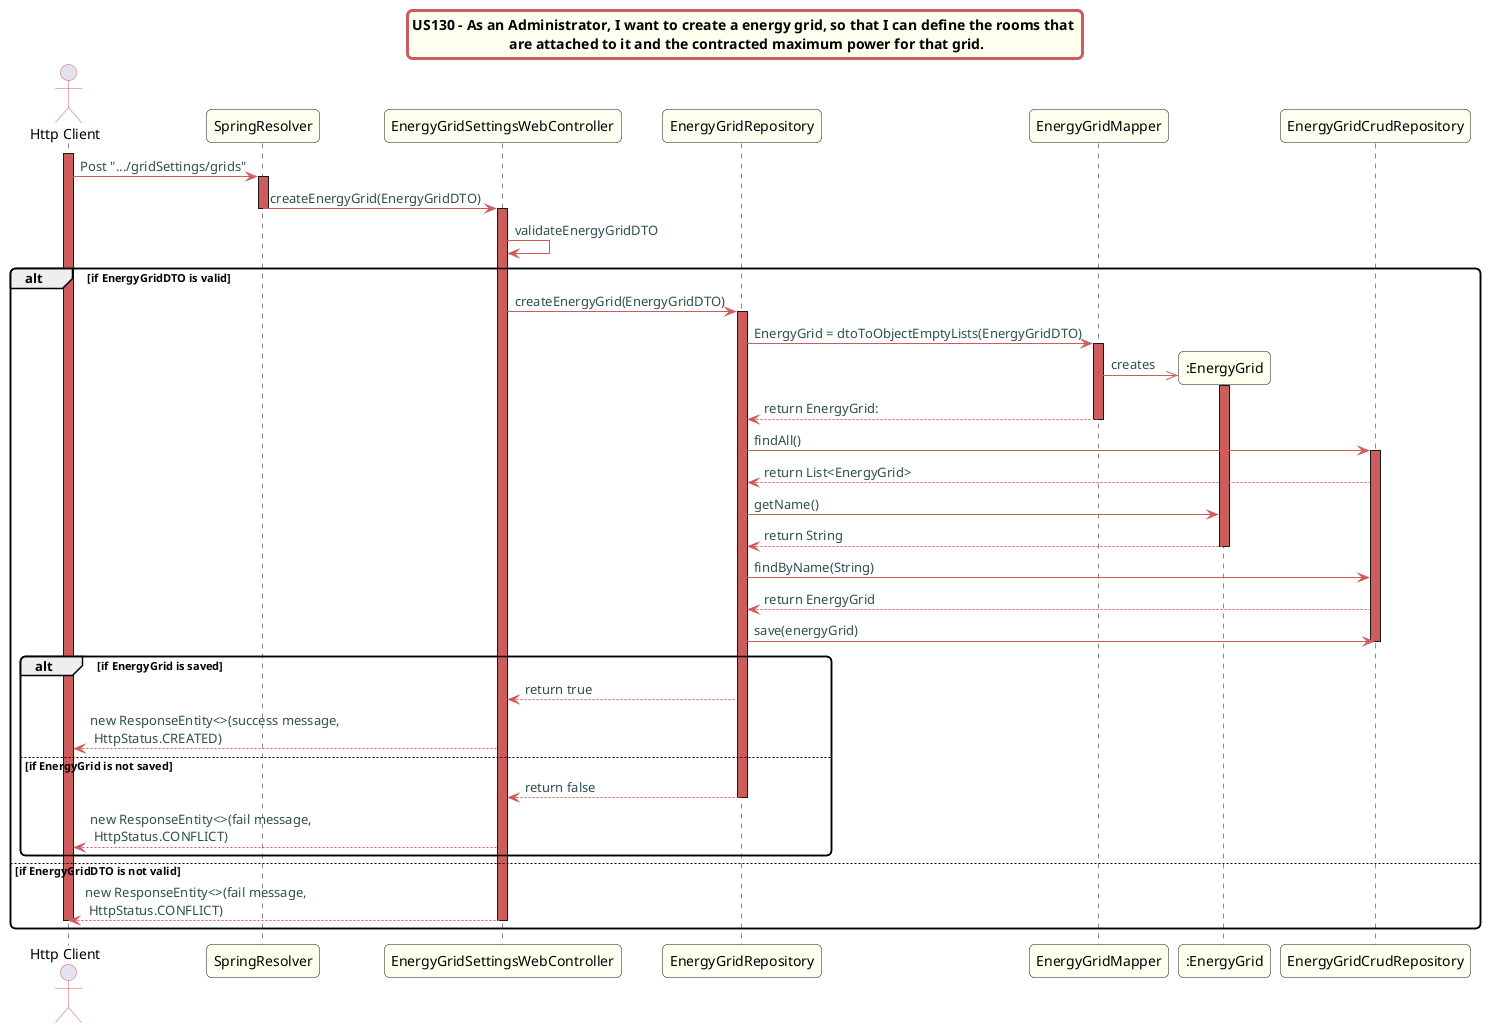 @startuml
skinparam titleBorderRoundCorner 10
skinparam titleBorderThickness 3
skinparam titleBorderColor indianred
skinparam titleBackgroundColor ivory
skinparam FontName quicksand

skinparam actor {
 	BorderColor indianred
 	}

 skinparam sequence {
 	LifeLineBackgroundColor indianred
 	ParticipantBackgroundColor ivory
}

 skinparam roundcorner 10

 skinparam component {
   arrowThickness 1
   ArrowFontName Verdana
   ArrowColor indianred
   ArrowFontColor darkslategrey
 }
title US130 - As an Administrator, I want to create a energy grid, so that I can define the rooms that \n are attached to it and the contracted maximum power for that grid.

actor "Http Client"
activate "Http Client"
"Http Client" -> "SpringResolver":  Post ".../gridSettings/grids"
activate "SpringResolver"
"SpringResolver" -> "EnergyGridSettingsWebController": createEnergyGrid(EnergyGridDTO)
deactivate "SpringResolver"
activate "EnergyGridSettingsWebController"
"EnergyGridSettingsWebController" -> "EnergyGridSettingsWebController": validateEnergyGridDTO
alt if EnergyGridDTO is valid
"EnergyGridSettingsWebController" -> "EnergyGridRepository": createEnergyGrid(EnergyGridDTO)
activate "EnergyGridRepository"
"EnergyGridRepository" -> "EnergyGridMapper": EnergyGrid = dtoToObjectEmptyLists(EnergyGridDTO)
activate "EnergyGridMapper"
create ":EnergyGrid"
"EnergyGridMapper" ->>":EnergyGrid": creates
activate ":EnergyGrid"
"EnergyGridMapper" --> "EnergyGridRepository": return EnergyGrid:
deactivate "EnergyGridMapper"
"EnergyGridRepository" -> "EnergyGridCrudRepository":findAll()
activate "EnergyGridCrudRepository"
"EnergyGridCrudRepository" --> "EnergyGridRepository": return List<EnergyGrid>
"EnergyGridRepository" -> ":EnergyGrid": getName()
":EnergyGrid" --> "EnergyGridRepository": return String
deactivate ":EnergyGrid"
"EnergyGridRepository" -> "EnergyGridCrudRepository": findByName(String)
"EnergyGridCrudRepository" --> "EnergyGridRepository": return EnergyGrid
"EnergyGridRepository" -> "EnergyGridCrudRepository": save(energyGrid)
deactivate "EnergyGridCrudRepository"
alt if EnergyGrid is saved
"EnergyGridRepository" --> "EnergyGridSettingsWebController": return true
"EnergyGridSettingsWebController" --> "Http Client": new ResponseEntity<>(success message,\n HttpStatus.CREATED)
else if EnergyGrid is not saved
"EnergyGridRepository" --> "EnergyGridSettingsWebController": return false
deactivate "EnergyGridRepository"

"EnergyGridSettingsWebController" --> "Http Client": new ResponseEntity<>(fail message,\n HttpStatus.CONFLICT)
end
else if EnergyGridDTO is not valid
"EnergyGridSettingsWebController" --> "Http Client": new ResponseEntity<>(fail message,\n HttpStatus.CONFLICT)
deactivate "Http Client"
deactivate "EnergyGridSettingsWebController"
end

@enduml